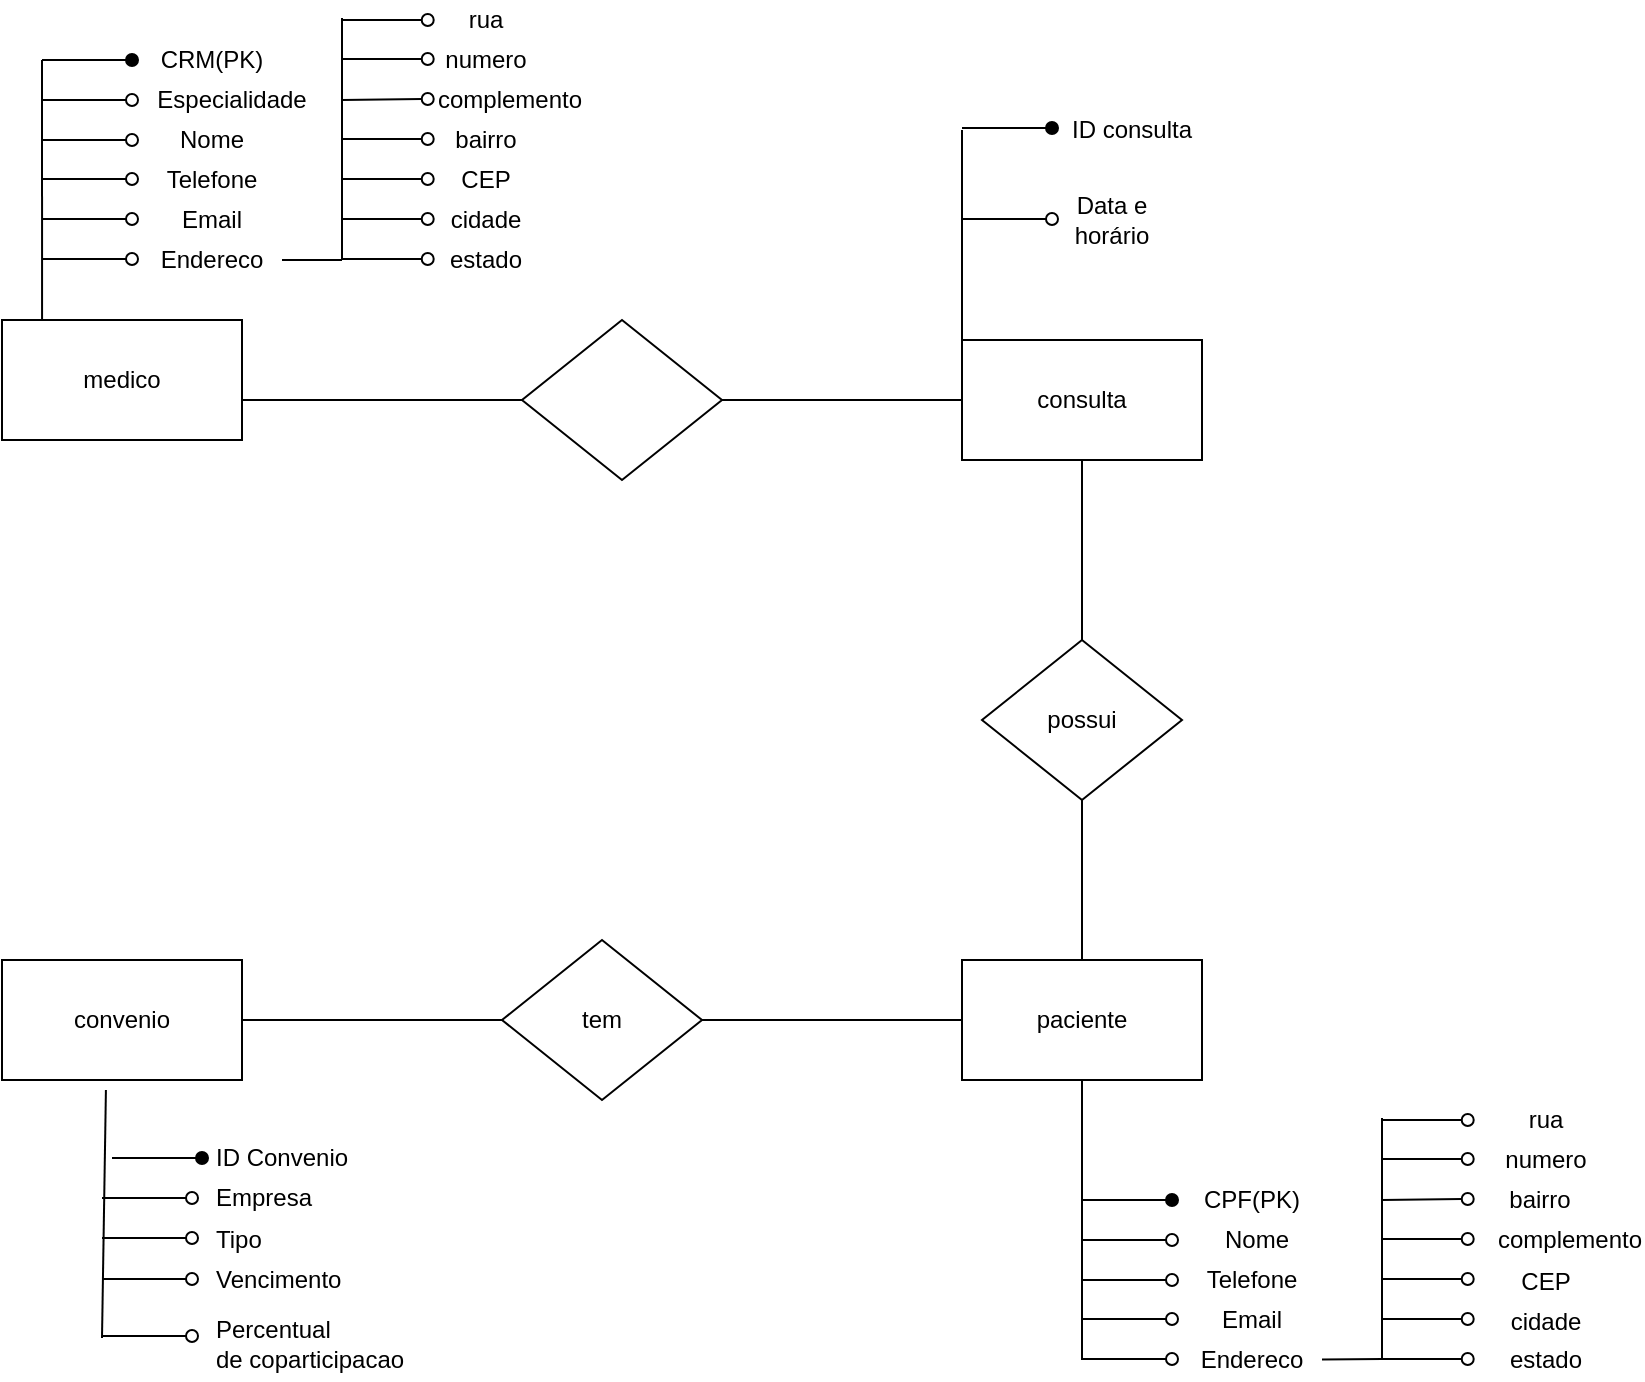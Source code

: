 <mxfile version="24.2.2" type="github">
  <diagram id="R2lEEEUBdFMjLlhIrx00" name="Page-1">
    <mxGraphModel dx="1756" dy="579" grid="1" gridSize="10" guides="1" tooltips="1" connect="1" arrows="1" fold="1" page="1" pageScale="1" pageWidth="850" pageHeight="1100" math="0" shadow="0" extFonts="Permanent Marker^https://fonts.googleapis.com/css?family=Permanent+Marker">
      <root>
        <mxCell id="0" />
        <mxCell id="1" parent="0" />
        <mxCell id="XMl1va9vYv1i2SkBQdN0-1" value="medico" style="rounded=0;whiteSpace=wrap;html=1;" parent="1" vertex="1">
          <mxGeometry x="-820" y="210" width="120" height="60" as="geometry" />
        </mxCell>
        <mxCell id="XMl1va9vYv1i2SkBQdN0-2" value="consulta" style="rounded=0;whiteSpace=wrap;html=1;" parent="1" vertex="1">
          <mxGeometry x="-340" y="220" width="120" height="60" as="geometry" />
        </mxCell>
        <mxCell id="XMl1va9vYv1i2SkBQdN0-3" value="paciente" style="rounded=0;whiteSpace=wrap;html=1;" parent="1" vertex="1">
          <mxGeometry x="-340" y="530" width="120" height="60" as="geometry" />
        </mxCell>
        <mxCell id="XMl1va9vYv1i2SkBQdN0-4" value="convenio" style="rounded=0;whiteSpace=wrap;html=1;" parent="1" vertex="1">
          <mxGeometry x="-820" y="530" width="120" height="60" as="geometry" />
        </mxCell>
        <mxCell id="XMl1va9vYv1i2SkBQdN0-5" value="" style="rhombus;whiteSpace=wrap;html=1;" parent="1" vertex="1">
          <mxGeometry x="-560" y="210" width="100" height="80" as="geometry" />
        </mxCell>
        <mxCell id="XMl1va9vYv1i2SkBQdN0-6" value="possui" style="rhombus;whiteSpace=wrap;html=1;" parent="1" vertex="1">
          <mxGeometry x="-330" y="370" width="100" height="80" as="geometry" />
        </mxCell>
        <mxCell id="XMl1va9vYv1i2SkBQdN0-7" value="tem" style="rhombus;whiteSpace=wrap;html=1;" parent="1" vertex="1">
          <mxGeometry x="-570" y="520" width="100" height="80" as="geometry" />
        </mxCell>
        <mxCell id="XMl1va9vYv1i2SkBQdN0-8" value="" style="endArrow=none;html=1;rounded=0;entryX=0;entryY=0.5;entryDx=0;entryDy=0;" parent="1" target="XMl1va9vYv1i2SkBQdN0-5" edge="1">
          <mxGeometry width="50" height="50" relative="1" as="geometry">
            <mxPoint x="-700" y="250" as="sourcePoint" />
            <mxPoint x="-650" y="200" as="targetPoint" />
          </mxGeometry>
        </mxCell>
        <mxCell id="XMl1va9vYv1i2SkBQdN0-10" value="" style="endArrow=none;html=1;rounded=0;entryX=0;entryY=0.5;entryDx=0;entryDy=0;" parent="1" target="XMl1va9vYv1i2SkBQdN0-2" edge="1">
          <mxGeometry width="50" height="50" relative="1" as="geometry">
            <mxPoint x="-460" y="250" as="sourcePoint" />
            <mxPoint x="-410" y="200" as="targetPoint" />
          </mxGeometry>
        </mxCell>
        <mxCell id="XMl1va9vYv1i2SkBQdN0-11" value="" style="endArrow=none;html=1;rounded=0;exitX=0.5;exitY=0;exitDx=0;exitDy=0;" parent="1" source="XMl1va9vYv1i2SkBQdN0-6" edge="1">
          <mxGeometry width="50" height="50" relative="1" as="geometry">
            <mxPoint x="-330" y="330" as="sourcePoint" />
            <mxPoint x="-280" y="280" as="targetPoint" />
          </mxGeometry>
        </mxCell>
        <mxCell id="XMl1va9vYv1i2SkBQdN0-12" value="" style="endArrow=none;html=1;rounded=0;exitX=0.5;exitY=0;exitDx=0;exitDy=0;" parent="1" source="XMl1va9vYv1i2SkBQdN0-3" edge="1">
          <mxGeometry width="50" height="50" relative="1" as="geometry">
            <mxPoint x="-330" y="500" as="sourcePoint" />
            <mxPoint x="-280" y="450" as="targetPoint" />
          </mxGeometry>
        </mxCell>
        <mxCell id="XMl1va9vYv1i2SkBQdN0-13" value="" style="endArrow=none;html=1;rounded=0;exitX=1;exitY=0.5;exitDx=0;exitDy=0;" parent="1" source="XMl1va9vYv1i2SkBQdN0-7" edge="1">
          <mxGeometry width="50" height="50" relative="1" as="geometry">
            <mxPoint x="-390" y="610" as="sourcePoint" />
            <mxPoint x="-340" y="560" as="targetPoint" />
          </mxGeometry>
        </mxCell>
        <mxCell id="XMl1va9vYv1i2SkBQdN0-14" value="" style="endArrow=none;html=1;rounded=0;entryX=0;entryY=0.5;entryDx=0;entryDy=0;" parent="1" target="XMl1va9vYv1i2SkBQdN0-7" edge="1">
          <mxGeometry width="50" height="50" relative="1" as="geometry">
            <mxPoint x="-700" y="560" as="sourcePoint" />
            <mxPoint x="-650" y="510" as="targetPoint" />
          </mxGeometry>
        </mxCell>
        <mxCell id="XMl1va9vYv1i2SkBQdN0-15" value="" style="endArrow=none;html=1;rounded=0;startArrow=oval;startFill=1;" parent="1" edge="1">
          <mxGeometry width="50" height="50" relative="1" as="geometry">
            <mxPoint x="-755" y="80" as="sourcePoint" />
            <mxPoint x="-800" y="80" as="targetPoint" />
          </mxGeometry>
        </mxCell>
        <mxCell id="XMl1va9vYv1i2SkBQdN0-17" value="CRM(PK)" style="text;html=1;align=center;verticalAlign=middle;whiteSpace=wrap;rounded=0;" parent="1" vertex="1">
          <mxGeometry x="-750" y="70" width="70" height="20" as="geometry" />
        </mxCell>
        <mxCell id="XMl1va9vYv1i2SkBQdN0-19" value="" style="endArrow=none;html=1;rounded=0;startArrow=oval;startFill=0;" parent="1" edge="1">
          <mxGeometry width="50" height="50" relative="1" as="geometry">
            <mxPoint x="-755" y="100" as="sourcePoint" />
            <mxPoint x="-800" y="100" as="targetPoint" />
          </mxGeometry>
        </mxCell>
        <mxCell id="XMl1va9vYv1i2SkBQdN0-20" value="" style="endArrow=none;html=1;rounded=0;startArrow=oval;startFill=0;" parent="1" edge="1">
          <mxGeometry width="50" height="50" relative="1" as="geometry">
            <mxPoint x="-755" y="120" as="sourcePoint" />
            <mxPoint x="-800" y="120" as="targetPoint" />
          </mxGeometry>
        </mxCell>
        <mxCell id="XMl1va9vYv1i2SkBQdN0-21" value="" style="endArrow=none;html=1;rounded=0;startArrow=oval;startFill=0;" parent="1" edge="1">
          <mxGeometry width="50" height="50" relative="1" as="geometry">
            <mxPoint x="-755" y="139.5" as="sourcePoint" />
            <mxPoint x="-800" y="139.5" as="targetPoint" />
          </mxGeometry>
        </mxCell>
        <mxCell id="XMl1va9vYv1i2SkBQdN0-22" value="Especialidade" style="text;html=1;align=center;verticalAlign=middle;whiteSpace=wrap;rounded=0;" parent="1" vertex="1">
          <mxGeometry x="-750" y="90" width="90" height="20" as="geometry" />
        </mxCell>
        <mxCell id="XMl1va9vYv1i2SkBQdN0-23" value="Nome" style="text;html=1;align=center;verticalAlign=middle;whiteSpace=wrap;rounded=0;" parent="1" vertex="1">
          <mxGeometry x="-750" y="110" width="70" height="20" as="geometry" />
        </mxCell>
        <mxCell id="XMl1va9vYv1i2SkBQdN0-24" value="Telefone" style="text;html=1;align=center;verticalAlign=middle;whiteSpace=wrap;rounded=0;" parent="1" vertex="1">
          <mxGeometry x="-750" y="130" width="70" height="20" as="geometry" />
        </mxCell>
        <mxCell id="XMl1va9vYv1i2SkBQdN0-25" value="" style="endArrow=none;html=1;rounded=0;startArrow=oval;startFill=0;" parent="1" edge="1">
          <mxGeometry width="50" height="50" relative="1" as="geometry">
            <mxPoint x="-755" y="159.5" as="sourcePoint" />
            <mxPoint x="-800" y="159.5" as="targetPoint" />
          </mxGeometry>
        </mxCell>
        <mxCell id="XMl1va9vYv1i2SkBQdN0-26" value="Email" style="text;html=1;align=center;verticalAlign=middle;whiteSpace=wrap;rounded=0;" parent="1" vertex="1">
          <mxGeometry x="-750" y="150" width="70" height="20" as="geometry" />
        </mxCell>
        <mxCell id="XMl1va9vYv1i2SkBQdN0-27" value="" style="endArrow=none;html=1;rounded=0;startArrow=oval;startFill=0;" parent="1" edge="1">
          <mxGeometry width="50" height="50" relative="1" as="geometry">
            <mxPoint x="-755" y="179.5" as="sourcePoint" />
            <mxPoint x="-800" y="179.5" as="targetPoint" />
          </mxGeometry>
        </mxCell>
        <mxCell id="XMl1va9vYv1i2SkBQdN0-28" value="Endereco" style="text;html=1;align=center;verticalAlign=middle;whiteSpace=wrap;rounded=0;" parent="1" vertex="1">
          <mxGeometry x="-750" y="170" width="70" height="20" as="geometry" />
        </mxCell>
        <mxCell id="XMl1va9vYv1i2SkBQdN0-29" value="" style="endArrow=none;html=1;rounded=0;exitX=0.167;exitY=0;exitDx=0;exitDy=0;exitPerimeter=0;" parent="1" source="XMl1va9vYv1i2SkBQdN0-1" edge="1">
          <mxGeometry width="50" height="50" relative="1" as="geometry">
            <mxPoint x="-850" y="80" as="sourcePoint" />
            <mxPoint x="-800" y="80" as="targetPoint" />
          </mxGeometry>
        </mxCell>
        <mxCell id="XMl1va9vYv1i2SkBQdN0-49" value="" style="group" parent="1" vertex="1" connectable="0">
          <mxGeometry x="-650" y="50" width="120" height="140" as="geometry" />
        </mxCell>
        <mxCell id="XMl1va9vYv1i2SkBQdN0-30" value="" style="endArrow=none;html=1;rounded=0;startArrow=oval;startFill=0;" parent="XMl1va9vYv1i2SkBQdN0-49" edge="1">
          <mxGeometry width="50" height="50" relative="1" as="geometry">
            <mxPoint x="42.857" y="29.5" as="sourcePoint" />
            <mxPoint y="29.5" as="targetPoint" />
          </mxGeometry>
        </mxCell>
        <mxCell id="XMl1va9vYv1i2SkBQdN0-31" value="" style="endArrow=none;html=1;rounded=0;startArrow=oval;startFill=0;" parent="XMl1va9vYv1i2SkBQdN0-49" edge="1">
          <mxGeometry width="50" height="50" relative="1" as="geometry">
            <mxPoint x="42.857" y="49.5" as="sourcePoint" />
            <mxPoint y="50" as="targetPoint" />
          </mxGeometry>
        </mxCell>
        <mxCell id="XMl1va9vYv1i2SkBQdN0-33" value="" style="endArrow=none;html=1;rounded=0;startArrow=oval;startFill=0;" parent="XMl1va9vYv1i2SkBQdN0-49" edge="1">
          <mxGeometry width="50" height="50" relative="1" as="geometry">
            <mxPoint x="42.857" y="109.5" as="sourcePoint" />
            <mxPoint y="109.5" as="targetPoint" />
          </mxGeometry>
        </mxCell>
        <mxCell id="XMl1va9vYv1i2SkBQdN0-34" value="" style="endArrow=none;html=1;rounded=0;startArrow=oval;startFill=0;" parent="XMl1va9vYv1i2SkBQdN0-49" edge="1">
          <mxGeometry width="50" height="50" relative="1" as="geometry">
            <mxPoint x="42.857" y="69.5" as="sourcePoint" />
            <mxPoint y="69.5" as="targetPoint" />
          </mxGeometry>
        </mxCell>
        <mxCell id="XMl1va9vYv1i2SkBQdN0-35" value="" style="endArrow=none;html=1;rounded=0;startArrow=oval;startFill=0;" parent="XMl1va9vYv1i2SkBQdN0-49" edge="1">
          <mxGeometry width="50" height="50" relative="1" as="geometry">
            <mxPoint x="42.857" y="89.5" as="sourcePoint" />
            <mxPoint y="89.5" as="targetPoint" />
          </mxGeometry>
        </mxCell>
        <mxCell id="XMl1va9vYv1i2SkBQdN0-36" value="" style="endArrow=none;html=1;rounded=0;startArrow=oval;startFill=0;" parent="XMl1va9vYv1i2SkBQdN0-49" edge="1">
          <mxGeometry width="50" height="50" relative="1" as="geometry">
            <mxPoint x="42.857" y="129.5" as="sourcePoint" />
            <mxPoint y="129.5" as="targetPoint" />
          </mxGeometry>
        </mxCell>
        <mxCell id="XMl1va9vYv1i2SkBQdN0-39" value="numero" style="text;html=1;align=center;verticalAlign=middle;whiteSpace=wrap;rounded=0;" parent="XMl1va9vYv1i2SkBQdN0-49" vertex="1">
          <mxGeometry x="47.619" y="19" width="47.619" height="21" as="geometry" />
        </mxCell>
        <mxCell id="XMl1va9vYv1i2SkBQdN0-40" value="complemento" style="text;html=1;align=center;verticalAlign=middle;whiteSpace=wrap;rounded=0;" parent="XMl1va9vYv1i2SkBQdN0-49" vertex="1">
          <mxGeometry x="47.619" y="39" width="72.381" height="21" as="geometry" />
        </mxCell>
        <mxCell id="XMl1va9vYv1i2SkBQdN0-41" value="bairro" style="text;html=1;align=center;verticalAlign=middle;whiteSpace=wrap;rounded=0;" parent="XMl1va9vYv1i2SkBQdN0-49" vertex="1">
          <mxGeometry x="47.619" y="59.0" width="47.619" height="21" as="geometry" />
        </mxCell>
        <mxCell id="XMl1va9vYv1i2SkBQdN0-42" value="CEP" style="text;html=1;align=center;verticalAlign=middle;whiteSpace=wrap;rounded=0;" parent="XMl1va9vYv1i2SkBQdN0-49" vertex="1">
          <mxGeometry x="47.619" y="79" width="47.619" height="21" as="geometry" />
        </mxCell>
        <mxCell id="XMl1va9vYv1i2SkBQdN0-43" value="cidade" style="text;html=1;align=center;verticalAlign=middle;whiteSpace=wrap;rounded=0;" parent="XMl1va9vYv1i2SkBQdN0-49" vertex="1">
          <mxGeometry x="47.619" y="99" width="47.619" height="21" as="geometry" />
        </mxCell>
        <mxCell id="XMl1va9vYv1i2SkBQdN0-32" value="" style="endArrow=none;html=1;rounded=0;startArrow=oval;startFill=0;" parent="XMl1va9vYv1i2SkBQdN0-49" edge="1">
          <mxGeometry width="50" height="50" relative="1" as="geometry">
            <mxPoint x="42.857" y="10" as="sourcePoint" />
            <mxPoint y="10" as="targetPoint" />
          </mxGeometry>
        </mxCell>
        <mxCell id="XMl1va9vYv1i2SkBQdN0-38" value="rua" style="text;html=1;align=center;verticalAlign=middle;whiteSpace=wrap;rounded=0;" parent="XMl1va9vYv1i2SkBQdN0-49" vertex="1">
          <mxGeometry x="47.619" width="47.619" height="20" as="geometry" />
        </mxCell>
        <mxCell id="XMl1va9vYv1i2SkBQdN0-44" value="estado" style="text;html=1;align=center;verticalAlign=middle;whiteSpace=wrap;rounded=0;" parent="XMl1va9vYv1i2SkBQdN0-49" vertex="1">
          <mxGeometry x="47.619" y="119" width="47.619" height="21" as="geometry" />
        </mxCell>
        <mxCell id="XMl1va9vYv1i2SkBQdN0-45" value="" style="endArrow=none;html=1;rounded=0;" parent="XMl1va9vYv1i2SkBQdN0-49" edge="1">
          <mxGeometry width="50" height="50" relative="1" as="geometry">
            <mxPoint y="130" as="sourcePoint" />
            <mxPoint y="9" as="targetPoint" />
          </mxGeometry>
        </mxCell>
        <mxCell id="XMl1va9vYv1i2SkBQdN0-50" value="" style="endArrow=none;html=1;rounded=0;exitX=1;exitY=0.5;exitDx=0;exitDy=0;" parent="1" source="XMl1va9vYv1i2SkBQdN0-28" edge="1">
          <mxGeometry width="50" height="50" relative="1" as="geometry">
            <mxPoint x="-700" y="230" as="sourcePoint" />
            <mxPoint x="-650" y="180" as="targetPoint" />
          </mxGeometry>
        </mxCell>
        <mxCell id="XMl1va9vYv1i2SkBQdN0-51" value="" style="endArrow=none;html=1;rounded=0;startArrow=oval;startFill=1;" parent="1" edge="1">
          <mxGeometry width="50" height="50" relative="1" as="geometry">
            <mxPoint x="-295" y="114" as="sourcePoint" />
            <mxPoint x="-340" y="114" as="targetPoint" />
          </mxGeometry>
        </mxCell>
        <mxCell id="XMl1va9vYv1i2SkBQdN0-52" value="ID consulta" style="text;html=1;align=center;verticalAlign=middle;whiteSpace=wrap;rounded=0;" parent="1" vertex="1">
          <mxGeometry x="-290" y="104.5" width="70" height="20" as="geometry" />
        </mxCell>
        <mxCell id="XMl1va9vYv1i2SkBQdN0-53" value="" style="endArrow=none;html=1;rounded=0;startArrow=oval;startFill=0;" parent="1" edge="1">
          <mxGeometry width="50" height="50" relative="1" as="geometry">
            <mxPoint x="-295" y="159.5" as="sourcePoint" />
            <mxPoint x="-340" y="159.5" as="targetPoint" />
          </mxGeometry>
        </mxCell>
        <mxCell id="XMl1va9vYv1i2SkBQdN0-54" value="Data e horário" style="text;html=1;align=center;verticalAlign=middle;whiteSpace=wrap;rounded=0;" parent="1" vertex="1">
          <mxGeometry x="-300" y="150" width="70" height="20" as="geometry" />
        </mxCell>
        <mxCell id="w4AAAETD3FH_SRSaghTv-1" value="" style="endArrow=none;html=1;rounded=0;exitX=0;exitY=0;exitDx=0;exitDy=0;" edge="1" parent="1" source="XMl1va9vYv1i2SkBQdN0-2">
          <mxGeometry width="50" height="50" relative="1" as="geometry">
            <mxPoint x="-350" y="220" as="sourcePoint" />
            <mxPoint x="-340" y="115" as="targetPoint" />
          </mxGeometry>
        </mxCell>
        <mxCell id="w4AAAETD3FH_SRSaghTv-2" value="" style="endArrow=none;html=1;rounded=0;startArrow=oval;startFill=1;" edge="1" parent="1">
          <mxGeometry width="50" height="50" relative="1" as="geometry">
            <mxPoint x="-235" y="650" as="sourcePoint" />
            <mxPoint x="-280" y="650" as="targetPoint" />
          </mxGeometry>
        </mxCell>
        <mxCell id="w4AAAETD3FH_SRSaghTv-3" value="CPF(PK)" style="text;html=1;align=center;verticalAlign=middle;whiteSpace=wrap;rounded=0;" vertex="1" parent="1">
          <mxGeometry x="-230" y="640" width="70" height="20" as="geometry" />
        </mxCell>
        <mxCell id="w4AAAETD3FH_SRSaghTv-4" value="" style="endArrow=none;html=1;rounded=0;startArrow=oval;startFill=0;" edge="1" parent="1">
          <mxGeometry width="50" height="50" relative="1" as="geometry">
            <mxPoint x="-235" y="670" as="sourcePoint" />
            <mxPoint x="-280" y="670" as="targetPoint" />
          </mxGeometry>
        </mxCell>
        <mxCell id="w4AAAETD3FH_SRSaghTv-5" value="" style="endArrow=none;html=1;rounded=0;startArrow=oval;startFill=0;" edge="1" parent="1">
          <mxGeometry width="50" height="50" relative="1" as="geometry">
            <mxPoint x="-235" y="690" as="sourcePoint" />
            <mxPoint x="-280" y="690" as="targetPoint" />
          </mxGeometry>
        </mxCell>
        <mxCell id="w4AAAETD3FH_SRSaghTv-6" value="" style="endArrow=none;html=1;rounded=0;startArrow=oval;startFill=0;" edge="1" parent="1">
          <mxGeometry width="50" height="50" relative="1" as="geometry">
            <mxPoint x="-235" y="709.5" as="sourcePoint" />
            <mxPoint x="-280" y="709.5" as="targetPoint" />
          </mxGeometry>
        </mxCell>
        <mxCell id="w4AAAETD3FH_SRSaghTv-7" value="Nome" style="text;html=1;align=center;verticalAlign=middle;whiteSpace=wrap;rounded=0;" vertex="1" parent="1">
          <mxGeometry x="-230" y="660" width="75" height="20" as="geometry" />
        </mxCell>
        <mxCell id="w4AAAETD3FH_SRSaghTv-8" value="Telefone" style="text;html=1;align=center;verticalAlign=middle;whiteSpace=wrap;rounded=0;" vertex="1" parent="1">
          <mxGeometry x="-230" y="680" width="70" height="20" as="geometry" />
        </mxCell>
        <mxCell id="w4AAAETD3FH_SRSaghTv-9" value="Email" style="text;html=1;align=center;verticalAlign=middle;whiteSpace=wrap;rounded=0;" vertex="1" parent="1">
          <mxGeometry x="-230" y="700" width="70" height="20" as="geometry" />
        </mxCell>
        <mxCell id="w4AAAETD3FH_SRSaghTv-10" value="" style="endArrow=none;html=1;rounded=0;startArrow=oval;startFill=0;" edge="1" parent="1">
          <mxGeometry width="50" height="50" relative="1" as="geometry">
            <mxPoint x="-235" y="729.5" as="sourcePoint" />
            <mxPoint x="-280" y="729.5" as="targetPoint" />
          </mxGeometry>
        </mxCell>
        <mxCell id="w4AAAETD3FH_SRSaghTv-11" value="Endereco" style="text;html=1;align=center;verticalAlign=middle;whiteSpace=wrap;rounded=0;" vertex="1" parent="1">
          <mxGeometry x="-230" y="720" width="70" height="20" as="geometry" />
        </mxCell>
        <mxCell id="w4AAAETD3FH_SRSaghTv-30" value="" style="endArrow=none;html=1;rounded=0;" edge="1" parent="1" source="w4AAAETD3FH_SRSaghTv-11">
          <mxGeometry width="50" height="50" relative="1" as="geometry">
            <mxPoint x="-160" y="729.5" as="sourcePoint" />
            <mxPoint x="-130" y="729.5" as="targetPoint" />
          </mxGeometry>
        </mxCell>
        <mxCell id="w4AAAETD3FH_SRSaghTv-31" value="" style="endArrow=none;html=1;rounded=0;" edge="1" parent="1">
          <mxGeometry width="50" height="50" relative="1" as="geometry">
            <mxPoint x="-280" y="730" as="sourcePoint" />
            <mxPoint x="-280" y="590" as="targetPoint" />
          </mxGeometry>
        </mxCell>
        <mxCell id="w4AAAETD3FH_SRSaghTv-15" value="" style="endArrow=none;html=1;rounded=0;startArrow=oval;startFill=0;" edge="1" parent="1">
          <mxGeometry width="50" height="50" relative="1" as="geometry">
            <mxPoint x="-87.143" y="629.5" as="sourcePoint" />
            <mxPoint x="-130" y="629.5" as="targetPoint" />
          </mxGeometry>
        </mxCell>
        <mxCell id="w4AAAETD3FH_SRSaghTv-16" value="" style="endArrow=none;html=1;rounded=0;startArrow=oval;startFill=0;" edge="1" parent="1">
          <mxGeometry width="50" height="50" relative="1" as="geometry">
            <mxPoint x="-87.143" y="649.5" as="sourcePoint" />
            <mxPoint x="-130" y="650" as="targetPoint" />
          </mxGeometry>
        </mxCell>
        <mxCell id="w4AAAETD3FH_SRSaghTv-17" value="" style="endArrow=none;html=1;rounded=0;startArrow=oval;startFill=0;" edge="1" parent="1">
          <mxGeometry width="50" height="50" relative="1" as="geometry">
            <mxPoint x="-87.143" y="709.5" as="sourcePoint" />
            <mxPoint x="-130" y="709.5" as="targetPoint" />
          </mxGeometry>
        </mxCell>
        <mxCell id="w4AAAETD3FH_SRSaghTv-18" value="" style="endArrow=none;html=1;rounded=0;startArrow=oval;startFill=0;" edge="1" parent="1">
          <mxGeometry width="50" height="50" relative="1" as="geometry">
            <mxPoint x="-87.143" y="669.5" as="sourcePoint" />
            <mxPoint x="-130" y="669.5" as="targetPoint" />
          </mxGeometry>
        </mxCell>
        <mxCell id="w4AAAETD3FH_SRSaghTv-19" value="" style="endArrow=none;html=1;rounded=0;startArrow=oval;startFill=0;" edge="1" parent="1">
          <mxGeometry width="50" height="50" relative="1" as="geometry">
            <mxPoint x="-87.143" y="689.5" as="sourcePoint" />
            <mxPoint x="-130" y="689.5" as="targetPoint" />
          </mxGeometry>
        </mxCell>
        <mxCell id="w4AAAETD3FH_SRSaghTv-20" value="" style="endArrow=none;html=1;rounded=0;startArrow=oval;startFill=0;" edge="1" parent="1">
          <mxGeometry width="50" height="50" relative="1" as="geometry">
            <mxPoint x="-87.143" y="729.5" as="sourcePoint" />
            <mxPoint x="-130" y="729.5" as="targetPoint" />
          </mxGeometry>
        </mxCell>
        <mxCell id="w4AAAETD3FH_SRSaghTv-21" value="numero" style="text;html=1;align=center;verticalAlign=middle;whiteSpace=wrap;rounded=0;labelPosition=center;verticalLabelPosition=middle;" vertex="1" parent="1">
          <mxGeometry x="-72.001" y="619" width="47.619" height="21" as="geometry" />
        </mxCell>
        <mxCell id="w4AAAETD3FH_SRSaghTv-22" value="complemento" style="text;html=1;align=center;verticalAlign=middle;whiteSpace=wrap;rounded=0;labelPosition=center;verticalLabelPosition=middle;" vertex="1" parent="1">
          <mxGeometry x="-72.001" y="659" width="72.381" height="21" as="geometry" />
        </mxCell>
        <mxCell id="w4AAAETD3FH_SRSaghTv-23" value="bairro" style="text;html=1;align=center;verticalAlign=middle;whiteSpace=wrap;rounded=0;labelPosition=center;verticalLabelPosition=middle;" vertex="1" parent="1">
          <mxGeometry x="-72" y="639" width="42" height="21" as="geometry" />
        </mxCell>
        <mxCell id="w4AAAETD3FH_SRSaghTv-24" value="CEP" style="text;html=1;align=center;verticalAlign=middle;whiteSpace=wrap;rounded=0;labelPosition=center;verticalLabelPosition=middle;" vertex="1" parent="1">
          <mxGeometry x="-72.001" y="680" width="47.619" height="21" as="geometry" />
        </mxCell>
        <mxCell id="w4AAAETD3FH_SRSaghTv-25" value="cidade" style="text;html=1;align=center;verticalAlign=middle;whiteSpace=wrap;rounded=0;labelPosition=center;verticalLabelPosition=middle;" vertex="1" parent="1">
          <mxGeometry x="-72.001" y="700" width="47.619" height="21" as="geometry" />
        </mxCell>
        <mxCell id="w4AAAETD3FH_SRSaghTv-26" value="" style="endArrow=none;html=1;rounded=0;startArrow=oval;startFill=0;" edge="1" parent="1">
          <mxGeometry width="50" height="50" relative="1" as="geometry">
            <mxPoint x="-87.143" y="610" as="sourcePoint" />
            <mxPoint x="-130" y="610" as="targetPoint" />
          </mxGeometry>
        </mxCell>
        <mxCell id="w4AAAETD3FH_SRSaghTv-27" value="rua" style="text;html=1;align=center;verticalAlign=middle;whiteSpace=wrap;rounded=0;labelPosition=center;verticalLabelPosition=middle;" vertex="1" parent="1">
          <mxGeometry x="-72.001" y="600" width="47.619" height="20" as="geometry" />
        </mxCell>
        <mxCell id="w4AAAETD3FH_SRSaghTv-28" value="estado" style="text;html=1;align=center;verticalAlign=middle;whiteSpace=wrap;rounded=0;labelPosition=center;verticalLabelPosition=middle;" vertex="1" parent="1">
          <mxGeometry x="-72.001" y="719" width="47.619" height="21" as="geometry" />
        </mxCell>
        <mxCell id="w4AAAETD3FH_SRSaghTv-29" value="" style="endArrow=none;html=1;rounded=0;" edge="1" parent="1">
          <mxGeometry width="50" height="50" relative="1" as="geometry">
            <mxPoint x="-130" y="730" as="sourcePoint" />
            <mxPoint x="-130" y="609" as="targetPoint" />
          </mxGeometry>
        </mxCell>
        <mxCell id="w4AAAETD3FH_SRSaghTv-32" value="" style="endArrow=none;html=1;rounded=0;startArrow=oval;startFill=1;" edge="1" parent="1">
          <mxGeometry width="50" height="50" relative="1" as="geometry">
            <mxPoint x="-720" y="629" as="sourcePoint" />
            <mxPoint x="-765" y="629" as="targetPoint" />
          </mxGeometry>
        </mxCell>
        <mxCell id="w4AAAETD3FH_SRSaghTv-33" value="ID Convenio" style="text;html=1;align=left;verticalAlign=middle;whiteSpace=wrap;rounded=0;" vertex="1" parent="1">
          <mxGeometry x="-715" y="619" width="70" height="20" as="geometry" />
        </mxCell>
        <mxCell id="w4AAAETD3FH_SRSaghTv-34" value="" style="endArrow=none;html=1;rounded=0;startArrow=oval;startFill=0;" edge="1" parent="1">
          <mxGeometry width="50" height="50" relative="1" as="geometry">
            <mxPoint x="-725" y="649" as="sourcePoint" />
            <mxPoint x="-770" y="649" as="targetPoint" />
          </mxGeometry>
        </mxCell>
        <mxCell id="w4AAAETD3FH_SRSaghTv-35" value="" style="endArrow=none;html=1;rounded=0;startArrow=oval;startFill=0;" edge="1" parent="1">
          <mxGeometry width="50" height="50" relative="1" as="geometry">
            <mxPoint x="-725" y="669" as="sourcePoint" />
            <mxPoint x="-770" y="669" as="targetPoint" />
          </mxGeometry>
        </mxCell>
        <mxCell id="w4AAAETD3FH_SRSaghTv-36" value="" style="endArrow=none;html=1;rounded=0;startArrow=oval;startFill=0;" edge="1" parent="1">
          <mxGeometry width="50" height="50" relative="1" as="geometry">
            <mxPoint x="-725" y="689.5" as="sourcePoint" />
            <mxPoint x="-770" y="689.5" as="targetPoint" />
          </mxGeometry>
        </mxCell>
        <mxCell id="w4AAAETD3FH_SRSaghTv-37" value="Empresa" style="text;html=1;align=left;verticalAlign=middle;whiteSpace=wrap;rounded=0;" vertex="1" parent="1">
          <mxGeometry x="-715" y="639" width="70" height="20" as="geometry" />
        </mxCell>
        <mxCell id="w4AAAETD3FH_SRSaghTv-38" value="Tipo" style="text;html=1;align=left;verticalAlign=middle;whiteSpace=wrap;rounded=0;" vertex="1" parent="1">
          <mxGeometry x="-715" y="660" width="70" height="20" as="geometry" />
        </mxCell>
        <mxCell id="w4AAAETD3FH_SRSaghTv-40" value="Vencimento" style="text;html=1;align=left;verticalAlign=middle;whiteSpace=wrap;rounded=0;" vertex="1" parent="1">
          <mxGeometry x="-715" y="680" width="70" height="20" as="geometry" />
        </mxCell>
        <mxCell id="w4AAAETD3FH_SRSaghTv-41" value="" style="endArrow=none;html=1;rounded=0;startArrow=oval;startFill=0;" edge="1" parent="1">
          <mxGeometry width="50" height="50" relative="1" as="geometry">
            <mxPoint x="-725" y="718" as="sourcePoint" />
            <mxPoint x="-770" y="718" as="targetPoint" />
          </mxGeometry>
        </mxCell>
        <mxCell id="w4AAAETD3FH_SRSaghTv-42" value="Percentual&lt;div&gt;de coparticipacao&lt;/div&gt;" style="text;html=1;align=left;verticalAlign=middle;whiteSpace=wrap;rounded=0;" vertex="1" parent="1">
          <mxGeometry x="-715" y="709" width="105" height="26" as="geometry" />
        </mxCell>
        <mxCell id="w4AAAETD3FH_SRSaghTv-43" value="" style="endArrow=none;html=1;rounded=0;entryX=0.433;entryY=1.083;entryDx=0;entryDy=0;entryPerimeter=0;" edge="1" parent="1" target="XMl1va9vYv1i2SkBQdN0-4">
          <mxGeometry width="50" height="50" relative="1" as="geometry">
            <mxPoint x="-770" y="719" as="sourcePoint" />
            <mxPoint x="-800" y="589" as="targetPoint" />
          </mxGeometry>
        </mxCell>
      </root>
    </mxGraphModel>
  </diagram>
</mxfile>
